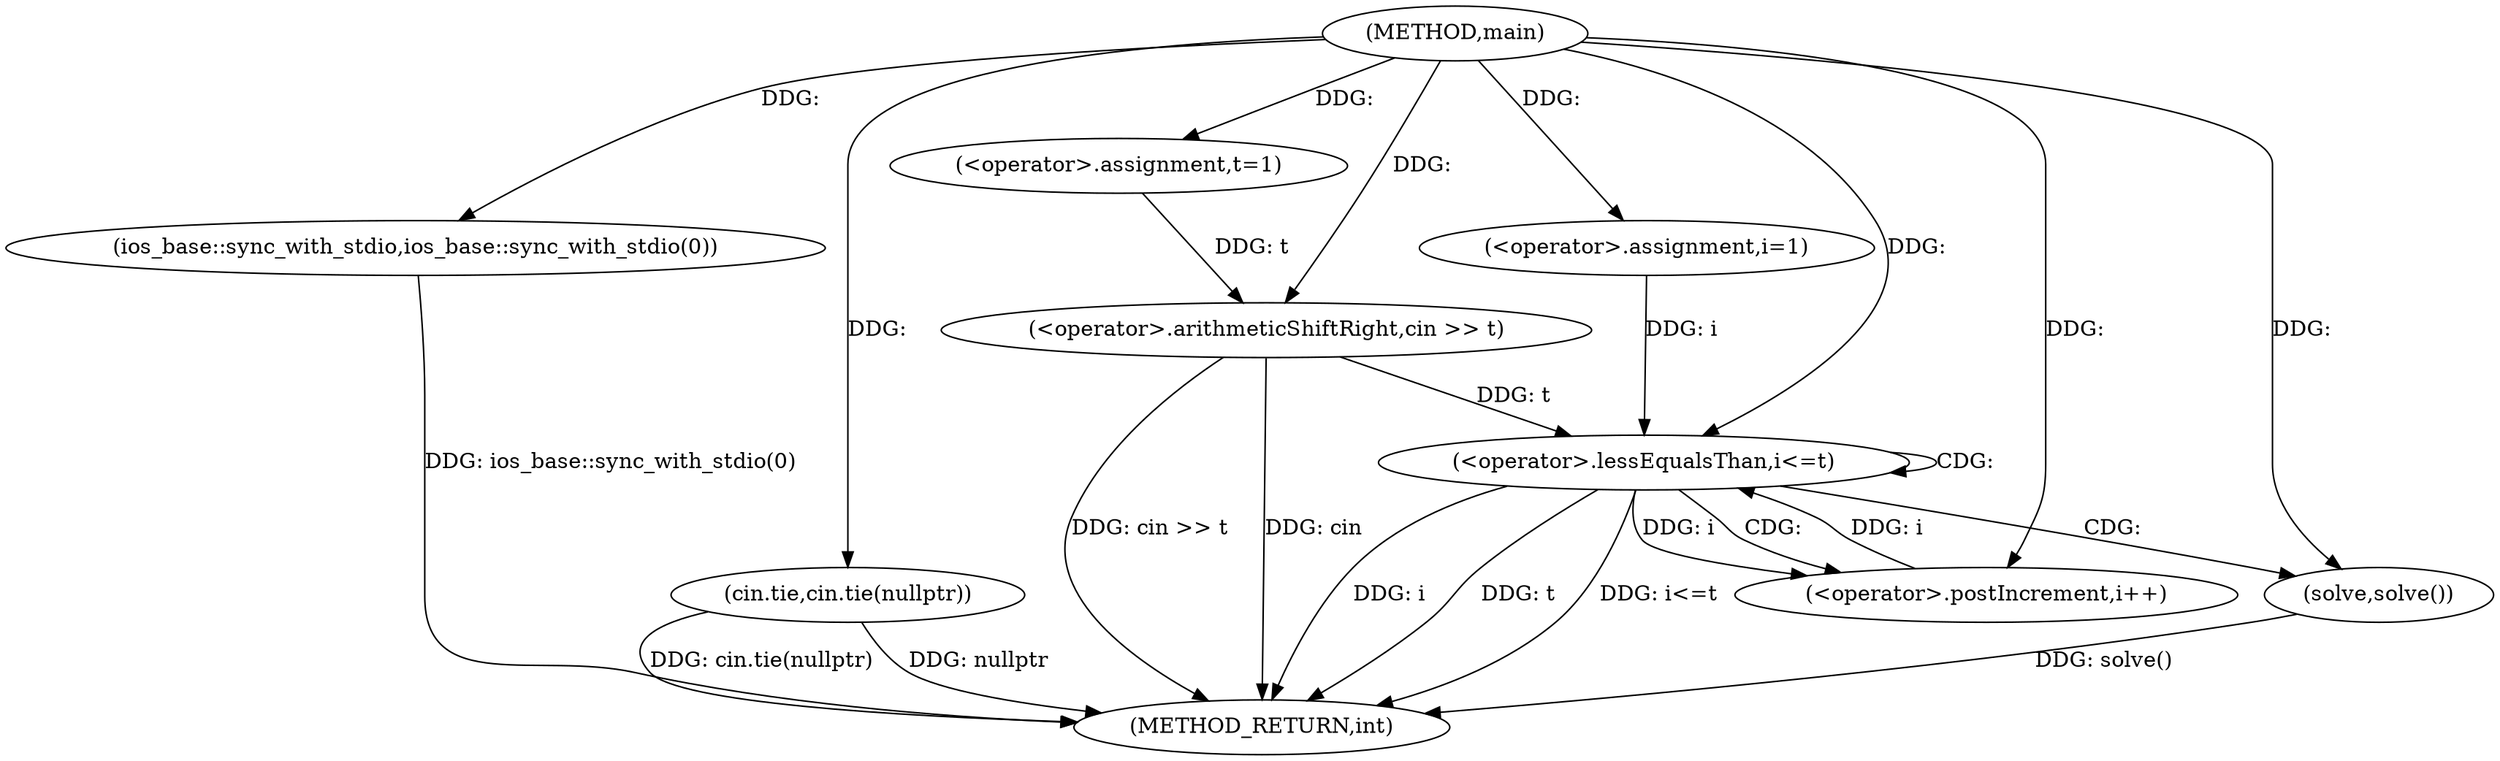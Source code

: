 digraph "main" {  
"1000283" [label = "(METHOD,main)" ]
"1000308" [label = "(METHOD_RETURN,int)" ]
"1000285" [label = "(ios_base::sync_with_stdio,ios_base::sync_with_stdio(0))" ]
"1000287" [label = "(cin.tie,cin.tie(nullptr))" ]
"1000290" [label = "(<operator>.assignment,t=1)" ]
"1000293" [label = "(<operator>.arithmeticShiftRight,cin >> t)" ]
"1000298" [label = "(<operator>.assignment,i=1)" ]
"1000301" [label = "(<operator>.lessEqualsThan,i<=t)" ]
"1000304" [label = "(<operator>.postIncrement,i++)" ]
"1000307" [label = "(solve,solve())" ]
  "1000285" -> "1000308"  [ label = "DDG: ios_base::sync_with_stdio(0)"] 
  "1000287" -> "1000308"  [ label = "DDG: cin.tie(nullptr)"] 
  "1000293" -> "1000308"  [ label = "DDG: cin >> t"] 
  "1000301" -> "1000308"  [ label = "DDG: i"] 
  "1000301" -> "1000308"  [ label = "DDG: t"] 
  "1000301" -> "1000308"  [ label = "DDG: i<=t"] 
  "1000307" -> "1000308"  [ label = "DDG: solve()"] 
  "1000287" -> "1000308"  [ label = "DDG: nullptr"] 
  "1000293" -> "1000308"  [ label = "DDG: cin"] 
  "1000283" -> "1000290"  [ label = "DDG: "] 
  "1000283" -> "1000285"  [ label = "DDG: "] 
  "1000283" -> "1000287"  [ label = "DDG: "] 
  "1000283" -> "1000293"  [ label = "DDG: "] 
  "1000290" -> "1000293"  [ label = "DDG: t"] 
  "1000283" -> "1000298"  [ label = "DDG: "] 
  "1000298" -> "1000301"  [ label = "DDG: i"] 
  "1000304" -> "1000301"  [ label = "DDG: i"] 
  "1000283" -> "1000301"  [ label = "DDG: "] 
  "1000293" -> "1000301"  [ label = "DDG: t"] 
  "1000301" -> "1000304"  [ label = "DDG: i"] 
  "1000283" -> "1000304"  [ label = "DDG: "] 
  "1000283" -> "1000307"  [ label = "DDG: "] 
  "1000301" -> "1000307"  [ label = "CDG: "] 
  "1000301" -> "1000304"  [ label = "CDG: "] 
  "1000301" -> "1000301"  [ label = "CDG: "] 
}
